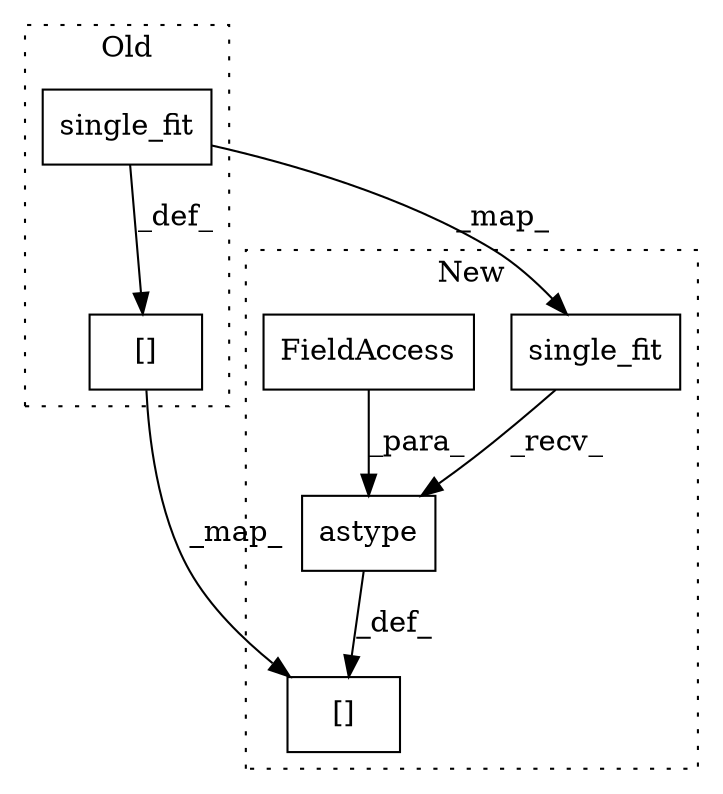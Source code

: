 digraph G {
subgraph cluster0 {
1 [label="single_fit" a="32" s="1878,1982" l="11,1" shape="box"];
4 [label="[]" a="2" s="1850,1876" l="17,1" shape="box"];
label = "Old";
style="dotted";
}
subgraph cluster1 {
2 [label="single_fit" a="32" s="2005,2112" l="11,1" shape="box"];
3 [label="[]" a="2" s="2119,2145" l="17,1" shape="box"];
5 [label="astype" a="32" s="2155,2173" l="7,1" shape="box"];
6 [label="FieldAccess" a="22" s="2162" l="11" shape="box"];
label = "New";
style="dotted";
}
1 -> 4 [label="_def_"];
1 -> 2 [label="_map_"];
2 -> 5 [label="_recv_"];
4 -> 3 [label="_map_"];
5 -> 3 [label="_def_"];
6 -> 5 [label="_para_"];
}